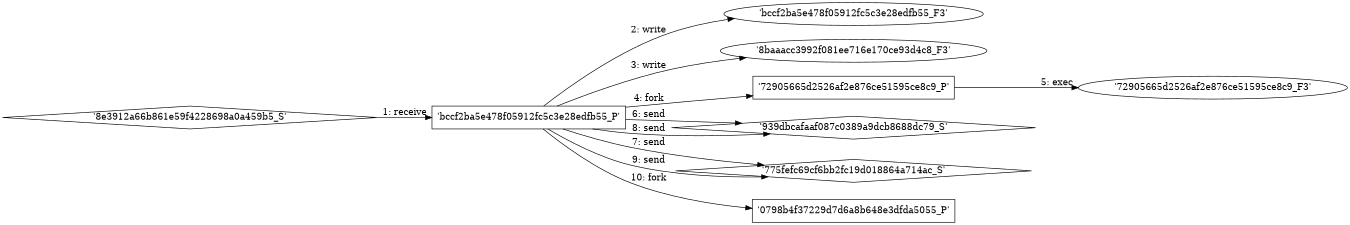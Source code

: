 digraph "D:\Learning\Paper\apt\基于CTI的攻击预警\Dataset\攻击图\ASGfromALLCTI\Step 3. Protect your identities top 10 actions to secure your environment.dot" {
rankdir="LR"
size="9"
fixedsize="false"
splines="true"
nodesep=0.3
ranksep=0
fontsize=10
overlap="scalexy"
engine= "neato"
	"'bccf2ba5e478f05912fc5c3e28edfb55_P'" [node_type=Process shape=box]
	"'8e3912a66b861e59f4228698a0a459b5_S'" [node_type=Socket shape=diamond]
	"'8e3912a66b861e59f4228698a0a459b5_S'" -> "'bccf2ba5e478f05912fc5c3e28edfb55_P'" [label="1: receive"]
	"'bccf2ba5e478f05912fc5c3e28edfb55_F3'" [node_type=file shape=ellipse]
	"'bccf2ba5e478f05912fc5c3e28edfb55_P'" [node_type=Process shape=box]
	"'bccf2ba5e478f05912fc5c3e28edfb55_P'" -> "'bccf2ba5e478f05912fc5c3e28edfb55_F3'" [label="2: write"]
	"'8baaacc3992f081ee716e170ce93d4c8_F3'" [node_type=file shape=ellipse]
	"'bccf2ba5e478f05912fc5c3e28edfb55_P'" [node_type=Process shape=box]
	"'bccf2ba5e478f05912fc5c3e28edfb55_P'" -> "'8baaacc3992f081ee716e170ce93d4c8_F3'" [label="3: write"]
	"'bccf2ba5e478f05912fc5c3e28edfb55_P'" [node_type=Process shape=box]
	"'72905665d2526af2e876ce51595ce8c9_P'" [node_type=Process shape=box]
	"'bccf2ba5e478f05912fc5c3e28edfb55_P'" -> "'72905665d2526af2e876ce51595ce8c9_P'" [label="4: fork"]
	"'72905665d2526af2e876ce51595ce8c9_P'" [node_type=Process shape=box]
	"'72905665d2526af2e876ce51595ce8c9_F3'" [node_type=File shape=ellipse]
	"'72905665d2526af2e876ce51595ce8c9_P'" -> "'72905665d2526af2e876ce51595ce8c9_F3'" [label="5: exec"]
	"'939dbcafaaf087c0389a9dcb8688dc79_S'" [node_type=Socket shape=diamond]
	"'bccf2ba5e478f05912fc5c3e28edfb55_P'" [node_type=Process shape=box]
	"'bccf2ba5e478f05912fc5c3e28edfb55_P'" -> "'939dbcafaaf087c0389a9dcb8688dc79_S'" [label="6: send"]
	"'775fefc69cf6bb2fc19d018864a714ac_S'" [node_type=Socket shape=diamond]
	"'bccf2ba5e478f05912fc5c3e28edfb55_P'" [node_type=Process shape=box]
	"'bccf2ba5e478f05912fc5c3e28edfb55_P'" -> "'775fefc69cf6bb2fc19d018864a714ac_S'" [label="7: send"]
	"'939dbcafaaf087c0389a9dcb8688dc79_S'" [node_type=Socket shape=diamond]
	"'bccf2ba5e478f05912fc5c3e28edfb55_P'" [node_type=Process shape=box]
	"'bccf2ba5e478f05912fc5c3e28edfb55_P'" -> "'939dbcafaaf087c0389a9dcb8688dc79_S'" [label="8: send"]
	"'775fefc69cf6bb2fc19d018864a714ac_S'" [node_type=Socket shape=diamond]
	"'bccf2ba5e478f05912fc5c3e28edfb55_P'" [node_type=Process shape=box]
	"'bccf2ba5e478f05912fc5c3e28edfb55_P'" -> "'775fefc69cf6bb2fc19d018864a714ac_S'" [label="9: send"]
	"'bccf2ba5e478f05912fc5c3e28edfb55_P'" [node_type=Process shape=box]
	"'0798b4f37229d7d6a8b648e3dfda5055_P'" [node_type=Process shape=box]
	"'bccf2ba5e478f05912fc5c3e28edfb55_P'" -> "'0798b4f37229d7d6a8b648e3dfda5055_P'" [label="10: fork"]
}

